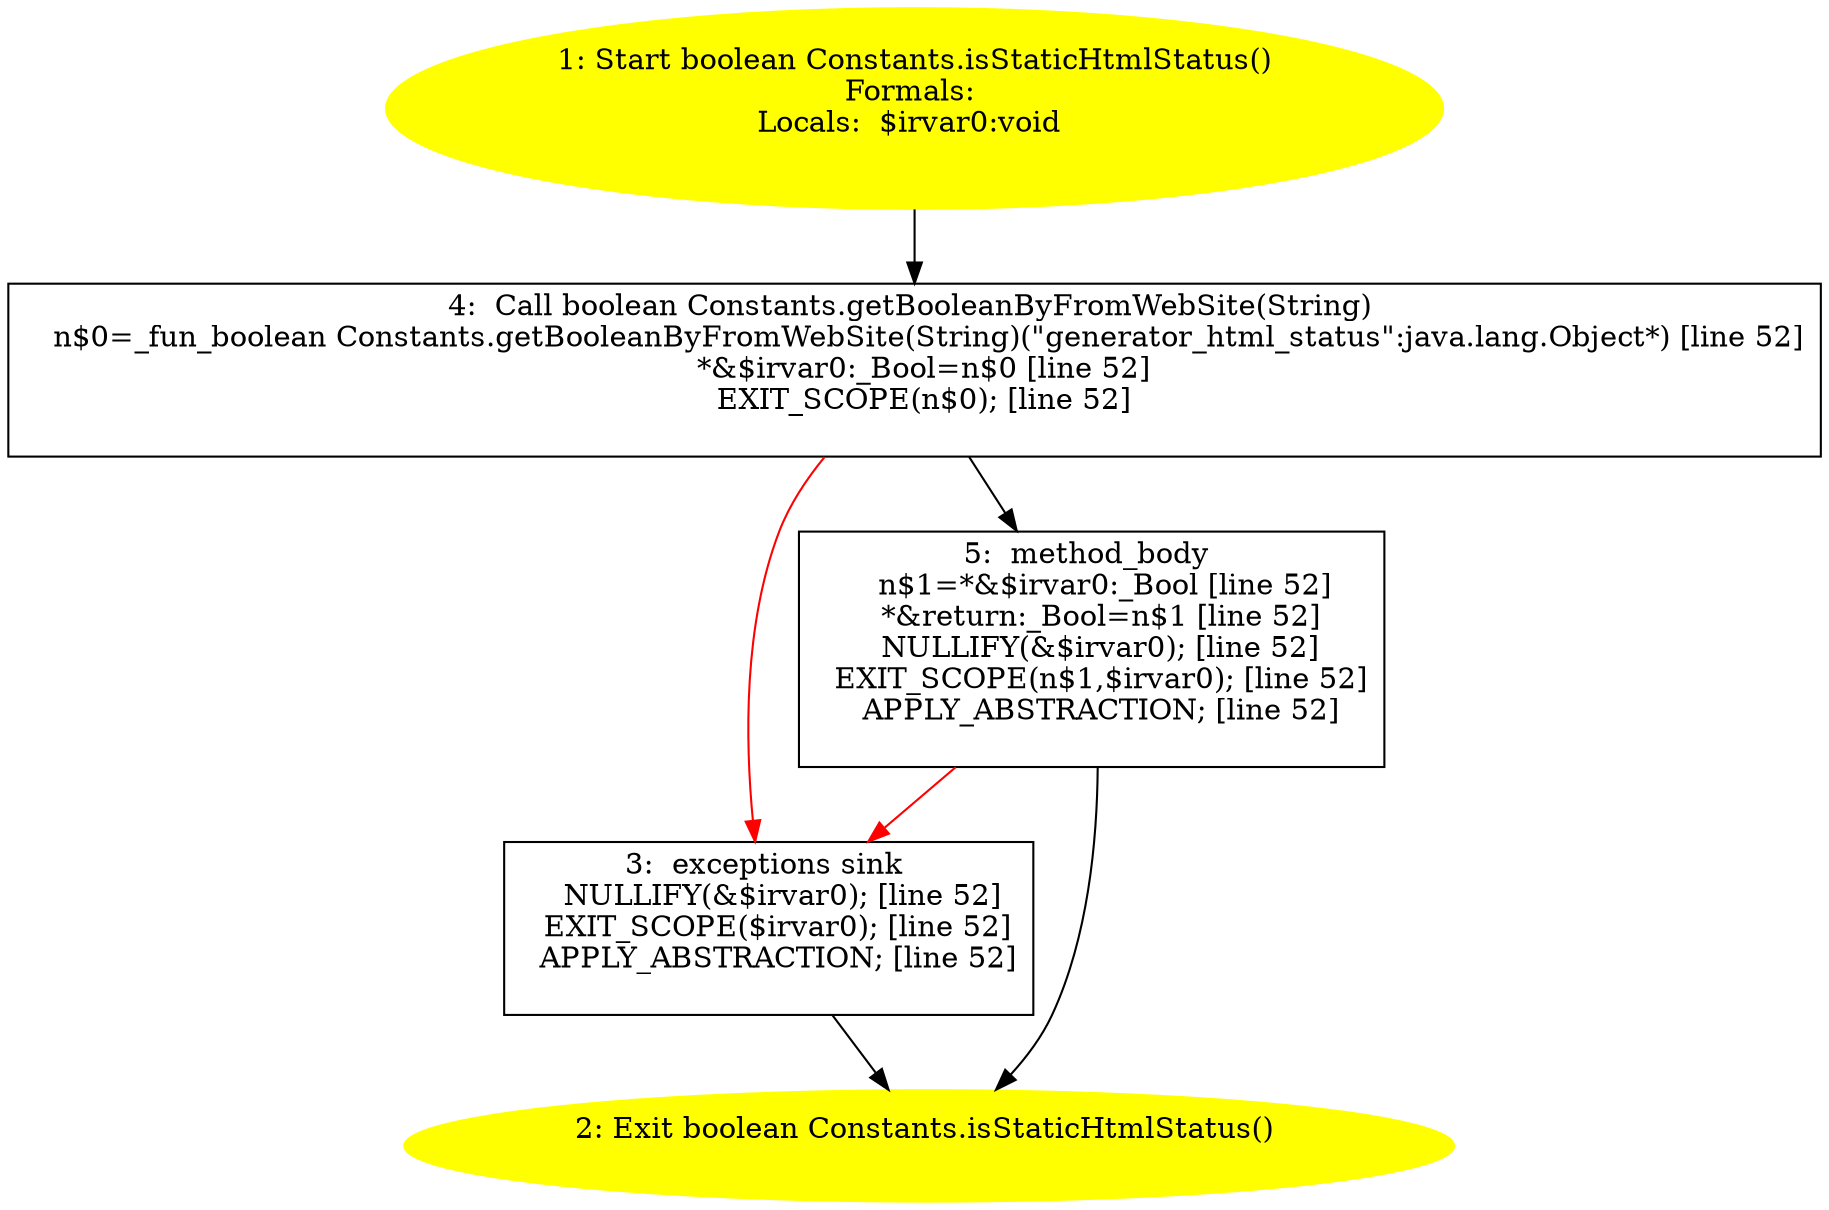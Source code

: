 /* @generated */
digraph cfg {
"com.zrlog.common.Constants.isStaticHtmlStatus():boolean.d3ed0d29c7f3a0b71023dba475809608_1" [label="1: Start boolean Constants.isStaticHtmlStatus()\nFormals: \nLocals:  $irvar0:void \n  " color=yellow style=filled]
	

	 "com.zrlog.common.Constants.isStaticHtmlStatus():boolean.d3ed0d29c7f3a0b71023dba475809608_1" -> "com.zrlog.common.Constants.isStaticHtmlStatus():boolean.d3ed0d29c7f3a0b71023dba475809608_4" ;
"com.zrlog.common.Constants.isStaticHtmlStatus():boolean.d3ed0d29c7f3a0b71023dba475809608_2" [label="2: Exit boolean Constants.isStaticHtmlStatus() \n  " color=yellow style=filled]
	

"com.zrlog.common.Constants.isStaticHtmlStatus():boolean.d3ed0d29c7f3a0b71023dba475809608_3" [label="3:  exceptions sink \n   NULLIFY(&$irvar0); [line 52]\n  EXIT_SCOPE($irvar0); [line 52]\n  APPLY_ABSTRACTION; [line 52]\n " shape="box"]
	

	 "com.zrlog.common.Constants.isStaticHtmlStatus():boolean.d3ed0d29c7f3a0b71023dba475809608_3" -> "com.zrlog.common.Constants.isStaticHtmlStatus():boolean.d3ed0d29c7f3a0b71023dba475809608_2" ;
"com.zrlog.common.Constants.isStaticHtmlStatus():boolean.d3ed0d29c7f3a0b71023dba475809608_4" [label="4:  Call boolean Constants.getBooleanByFromWebSite(String) \n   n$0=_fun_boolean Constants.getBooleanByFromWebSite(String)(\"generator_html_status\":java.lang.Object*) [line 52]\n  *&$irvar0:_Bool=n$0 [line 52]\n  EXIT_SCOPE(n$0); [line 52]\n " shape="box"]
	

	 "com.zrlog.common.Constants.isStaticHtmlStatus():boolean.d3ed0d29c7f3a0b71023dba475809608_4" -> "com.zrlog.common.Constants.isStaticHtmlStatus():boolean.d3ed0d29c7f3a0b71023dba475809608_5" ;
	 "com.zrlog.common.Constants.isStaticHtmlStatus():boolean.d3ed0d29c7f3a0b71023dba475809608_4" -> "com.zrlog.common.Constants.isStaticHtmlStatus():boolean.d3ed0d29c7f3a0b71023dba475809608_3" [color="red" ];
"com.zrlog.common.Constants.isStaticHtmlStatus():boolean.d3ed0d29c7f3a0b71023dba475809608_5" [label="5:  method_body \n   n$1=*&$irvar0:_Bool [line 52]\n  *&return:_Bool=n$1 [line 52]\n  NULLIFY(&$irvar0); [line 52]\n  EXIT_SCOPE(n$1,$irvar0); [line 52]\n  APPLY_ABSTRACTION; [line 52]\n " shape="box"]
	

	 "com.zrlog.common.Constants.isStaticHtmlStatus():boolean.d3ed0d29c7f3a0b71023dba475809608_5" -> "com.zrlog.common.Constants.isStaticHtmlStatus():boolean.d3ed0d29c7f3a0b71023dba475809608_2" ;
	 "com.zrlog.common.Constants.isStaticHtmlStatus():boolean.d3ed0d29c7f3a0b71023dba475809608_5" -> "com.zrlog.common.Constants.isStaticHtmlStatus():boolean.d3ed0d29c7f3a0b71023dba475809608_3" [color="red" ];
}
